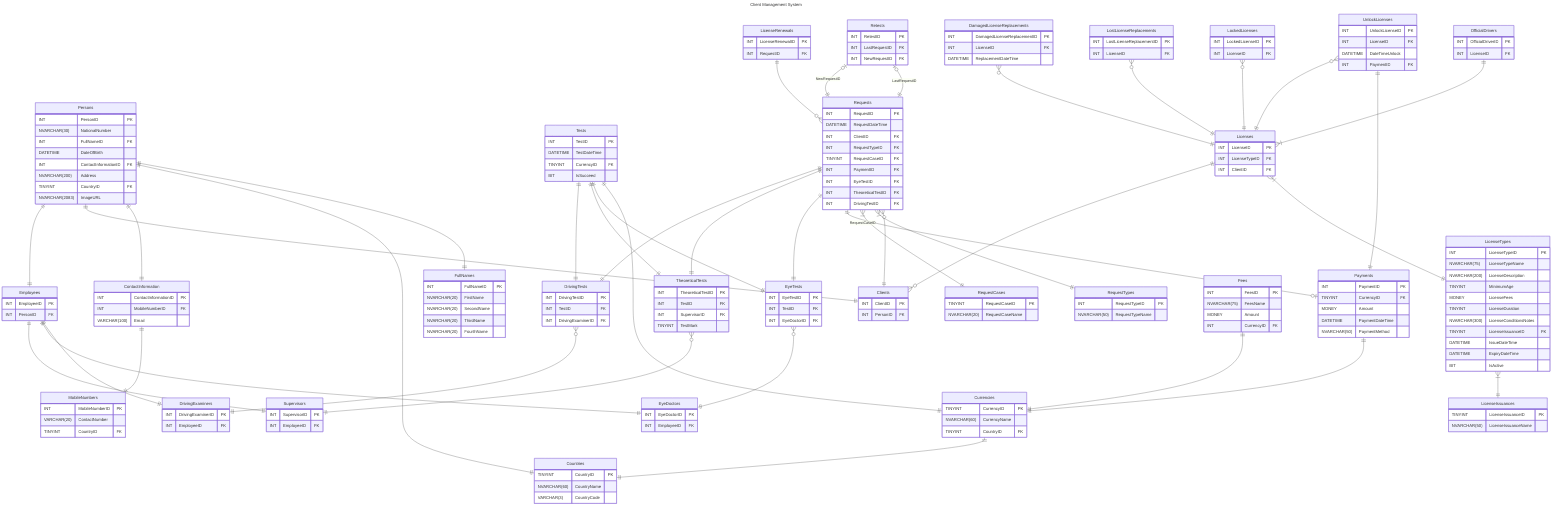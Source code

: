 ---
title: Client Management System
---
erDiagram
    Persons {
        INT PersonID PK
        NVARCHAR(30) NationalNumber
        INT FullNameID FK
        DATETIME DateOfBirth
        INT ContactInformationID FK
        NVARCHAR(200) Address
        TINYINT CountryID FK
        NVARCHAR(2083) ImageURL
    }
    FullNames {
        INT FullNameID PK
        NVARCHAR(20) FirstName
        NVARCHAR(20) SecondName
        NVARCHAR(20) ThirdName
        NVARCHAR(20) FourthName
    }
    Countries {
        TINYINT CountryID PK
        NVARCHAR(60) CountryName
        VARCHAR(3) CountryCode
    }
    MobileNumbers {
        INT MobileNumberID PK
        VARCHAR(20) ContactNumber
        TINYINT CountryID FK
    }
    ContactInformation {
        INT ContactInformationID PK
        INT MobileNumberID FK
        VARCHAR(100) Email
    }
    Clients {
        INT ClientID PK
        INT PersonID FK
    }
    Employees {
        INT EmployeeID PK
        INT PersonID FK
    }
    EyeDoctors {
        INT EyeDoctorID PK
        INT EmployeeID FK
    }
    Supervisors {
        INT SupervisorID PK
        INT EmployeeID FK
    }
    DrivingExaminers {
        INT DrivingExaminerID PK
        INT EmployeeID FK
    }
    Currencies {
        TINYINT CurrencyID PK
        NVARCHAR(60) CurrencyName
        TINYINT CountryID FK
    }
    Tests {
        INT TestID PK
        DATETIME TestDateTime
        TINYINT CurrencyID FK
        BIT IsSucceed
    }
    EyeTests {
        INT EyeTestID PK
        INT TestID FK
        INT EyeDoctorID FK
    }
    TheoreticalTests {
        INT TheoreticalTestID PK
        INT TestID FK
        INT SupervisorID FK
        TINYINT TestMark
    }
    DrivingTests {
        INT DrivingTestID PK
        INT TestID FK
        INT DrivingExaminerID FK
    }
    RequestTypes {
        INT RequestTypeID PK
        NVARCHAR(50) RequestTypeName
    }
    RequestCases {
        TINYINT RequestCaseID PK
        NVARCHAR(20) RequestCaseName
    }
    Payments {
        INT PaymentID PK
        TINYINT CurrencyID FK
        MONEY Amount
        DATETIME PaymentDateTime
        NVARCHAR(50) PaymentMethod
    }
    Requests {
        INT RequestID PK
        DATETIME RequestDateTime
        INT ClientID FK
        INT RequestTypeID FK
        TINYINT RequestCaseID FK
        INT PaymentID FK
        INT EyeTestID FK
        INT TheoreticalTestID FK
        INT DrivingTestID FK
    }
    LicenseIssuances {
        TINYINT LicenseIssuanceID PK
        NVARCHAR(50) LicenseIssuanceName
    }
    LicenseTypes {
        INT LicenseTypeID PK
        NVARCHAR(75) LicenseTypeName
        NVARCHAR(200) LicenseDescription
        TINYINT MinimumAge
        MONEY LicenseFees
        TINYINT LicenseDuration
        NVARCHAR(300) LicenseConditionsNotes
        TINYINT LicenseIssuanceID FK
        DATETIME IssueDateTime
        DATETIME ExpiryDateTime
        BIT IsActive
    }
    Licenses {
        INT LicenseID PK
        INT LicenseTypeID FK
        INT ClientID FK
    }
    Retests {
        INT RetestID PK
        INT LastRequestID FK
        INT NewRequestID FK
    }
    OfficialDrivers {
        INT OfficialDriverID PK
        INT LicenseID FK
    }
    LicenseRenewals {
        INT LicenseRenewalID PK
        INT RequestID FK
    }
    LockedLicenses {
        INT LockedLicenseID PK
        INT LicenseID FK
    }
    UnlockLicenses {
        INT UnlockLicenseID PK
        INT LicenseID FK
        DATETIME DateTimeUnlock
        INT PaymentID FK
    }
    LostLicenseReplacements {
        INT LostLicenseReplacementID PK
        INT LicenseID FK
    }
    DamagedLicenseReplacements {
        INT DamagedLicenseReplacementID PK
        INT LicenseID FK
        DATETIME ReplacementDateTime
    }
    Fees {
        INT FeesID PK
        NVARCHAR(75) FeesName
        MONEY Amount
        INT CurrencyID FK
    }

    Persons ||--|| FullNames: ""
    Persons ||--|| Countries: ""
    Persons ||--|| ContactInformation: ""
    ContactInformation ||--|| MobileNumbers: ""
    Persons ||--|| Clients: ""
    Persons ||--|| Employees: ""
    Employees ||--|| DrivingExaminers: ""
    Employees ||--|| EyeDoctors: ""
    Employees ||--|| Supervisors: ""
    Tests ||--|| Currencies: ""
    Currencies ||--|| Countries: ""
    Tests ||--|| EyeTests: ""
    EyeTests }o--|| EyeDoctors: ""
    Tests ||--|| TheoreticalTests: ""
    TheoreticalTests }o--|| Supervisors: ""
    Tests ||--|| DrivingTests: ""
    DrivingTests }o--|| DrivingExaminers: ""
    Requests }o--|| Clients: ""
    Requests }|--|| RequestTypes: ""
    Requests }|--|| RequestCases: "RequestCaseID"
    Payments ||--|| Currencies: ""
    Requests ||--o| Payments: ""
    Requests ||--|| EyeTests: ""
    Requests ||--|| TheoreticalTests: ""
    Requests ||--|| DrivingTests: ""
    Licenses }|--|| LicenseTypes: ""
    Licenses ||--o{ Clients: ""
    LicenseTypes }|--|| LicenseIssuances: ""
    Retests |o--|| Requests: "LastRequestID"
    Retests |o--|| Requests: "NewRequestID"
    OfficialDrivers ||--|{ Licenses: ""
    LicenseRenewals ||--o{ Requests: ""
    LockedLicenses }o--|| Licenses: ""
    UnlockLicenses ||--|| Payments: ""
    UnlockLicenses }o--|| Licenses: ""
    LostLicenseReplacements }o--|| Licenses: ""
    DamagedLicenseReplacements }o--|| Licenses: ""
    Fees ||--|| Currencies: ""